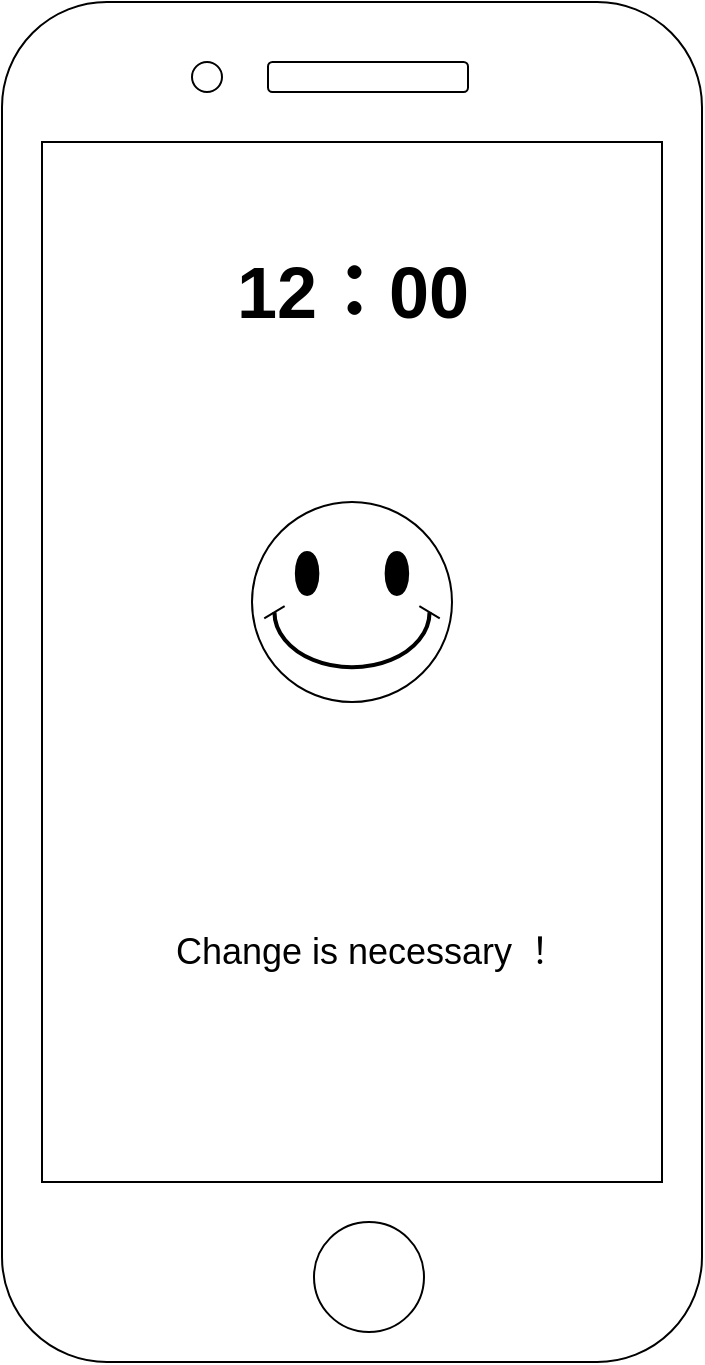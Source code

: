 <mxfile version="10.7.1" type="github"><diagram id="4VxqcKrLSJkOad6sROrb" name="Page-1"><mxGraphModel dx="1453" dy="796" grid="1" gridSize="10" guides="1" tooltips="1" connect="1" arrows="1" fold="1" page="1" pageScale="1" pageWidth="827" pageHeight="1169" background="none" math="0" shadow="0"><root><object label="" id="0"><mxCell/></object><mxCell id="1" parent="0"/><mxCell id="aPJus-RH6LNkT3WgI9SE-2" value="" style="rounded=1;whiteSpace=wrap;html=1;" parent="1" vertex="1"><mxGeometry x="230" y="60" width="350" height="680" as="geometry"/></mxCell><mxCell id="aPJus-RH6LNkT3WgI9SE-3" value="" style="ellipse;whiteSpace=wrap;html=1;aspect=fixed;" parent="1" vertex="1"><mxGeometry x="386" y="670" width="55" height="55" as="geometry"/></mxCell><mxCell id="aPJus-RH6LNkT3WgI9SE-4" value="" style="rounded=0;whiteSpace=wrap;html=1;" parent="1" vertex="1"><mxGeometry x="250" y="130" width="310" height="520" as="geometry"/></mxCell><mxCell id="aPJus-RH6LNkT3WgI9SE-5" value="" style="ellipse;whiteSpace=wrap;html=1;aspect=fixed;" parent="1" vertex="1"><mxGeometry x="325" y="90" width="15" height="15" as="geometry"/></mxCell><mxCell id="aPJus-RH6LNkT3WgI9SE-6" value="" style="rounded=1;whiteSpace=wrap;html=1;" parent="1" vertex="1"><mxGeometry x="363" y="90" width="100" height="15" as="geometry"/></mxCell><mxCell id="jCRlBSxp9RPM2_wNJxCP-1" value="&lt;font style=&quot;font-size: 36px&quot;&gt;12：00&lt;/font&gt;" style="text;strokeColor=none;fillColor=none;html=1;fontSize=24;fontStyle=1;verticalAlign=middle;align=center;" vertex="1" parent="1"><mxGeometry x="347.5" y="180" width="115" height="50" as="geometry"/></mxCell><mxCell id="jCRlBSxp9RPM2_wNJxCP-2" value="" style="verticalLabelPosition=bottom;verticalAlign=top;html=1;shape=mxgraph.basic.smiley" vertex="1" parent="1"><mxGeometry x="355" y="310" width="100" height="100" as="geometry"/></mxCell><UserObject label="&lt;font style=&quot;font-size: 18px&quot;&gt;Change is necessary ！&lt;/font&gt;&lt;br&gt;" placeholders="1" name="Variable" id="jCRlBSxp9RPM2_wNJxCP-4"><mxCell style="text;html=1;strokeColor=none;fillColor=none;align=center;verticalAlign=middle;whiteSpace=wrap;overflow=hidden;" vertex="1" parent="1"><mxGeometry x="315" y="510" width="195" height="50" as="geometry"/></mxCell></UserObject></root></mxGraphModel></diagram></mxfile>